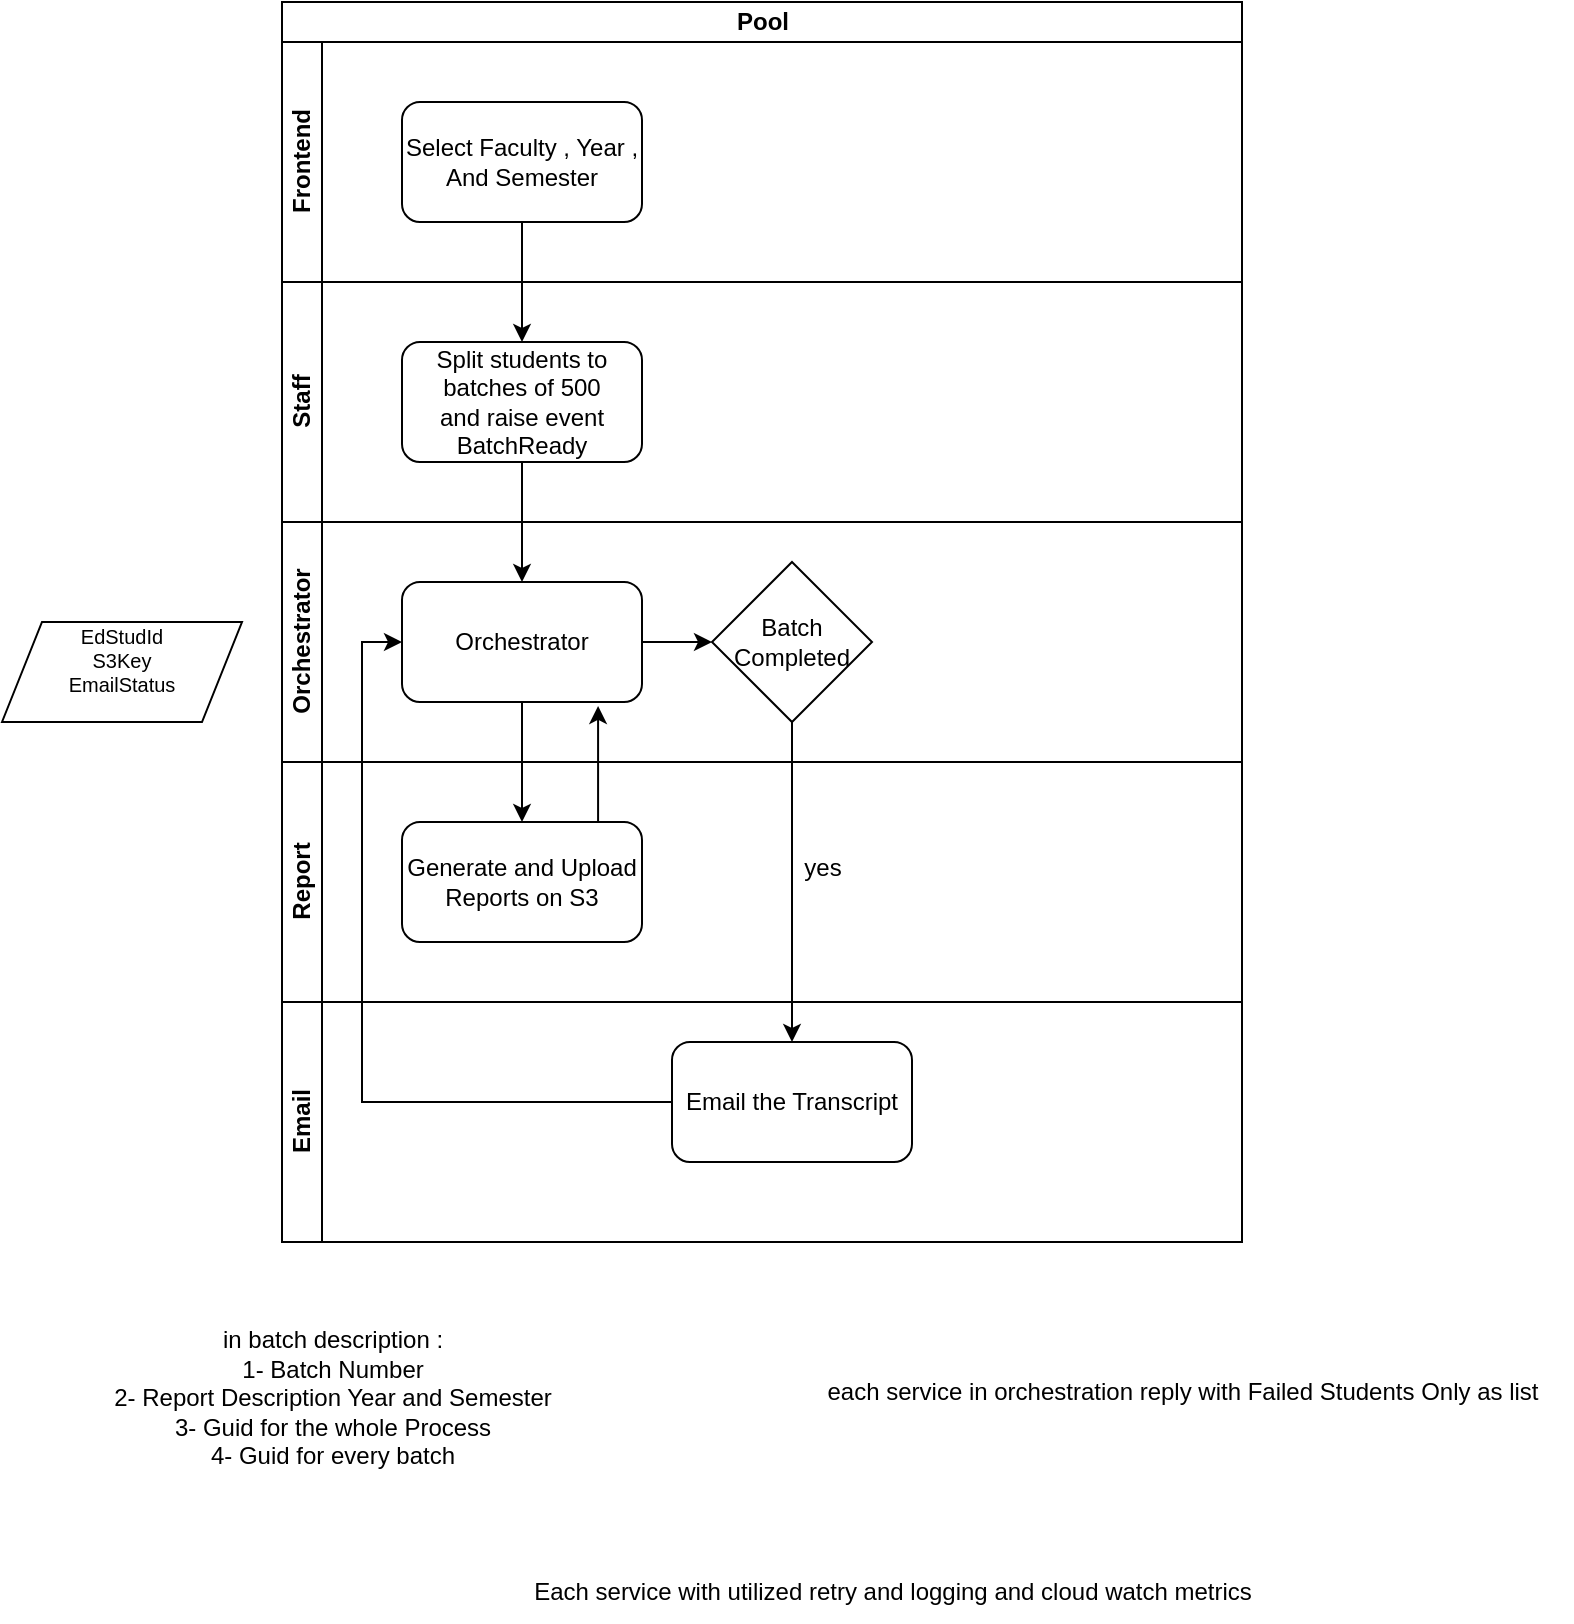 <mxfile version="24.4.10" type="github">
  <diagram name="Page-1" id="Ga56CTa9ZH4yMpa2cVuG">
    <mxGraphModel dx="1194" dy="696" grid="1" gridSize="10" guides="1" tooltips="1" connect="1" arrows="1" fold="1" page="1" pageScale="1" pageWidth="850" pageHeight="1100" math="0" shadow="0">
      <root>
        <mxCell id="0" />
        <mxCell id="1" parent="0" />
        <mxCell id="eyo3Xtz4Q9Di-63ateKD-6" value="Pool" style="swimlane;childLayout=stackLayout;resizeParent=1;resizeParentMax=0;horizontal=1;startSize=20;horizontalStack=0;html=1;" vertex="1" parent="1">
          <mxGeometry x="170" y="20" width="480" height="620" as="geometry" />
        </mxCell>
        <mxCell id="eyo3Xtz4Q9Di-63ateKD-7" value="Frontend" style="swimlane;startSize=20;horizontal=0;html=1;" vertex="1" parent="eyo3Xtz4Q9Di-63ateKD-6">
          <mxGeometry y="20" width="480" height="120" as="geometry" />
        </mxCell>
        <mxCell id="eyo3Xtz4Q9Di-63ateKD-1" value="Select Faculty , Year , And Semester" style="rounded=1;whiteSpace=wrap;html=1;" vertex="1" parent="eyo3Xtz4Q9Di-63ateKD-7">
          <mxGeometry x="60" y="30" width="120" height="60" as="geometry" />
        </mxCell>
        <mxCell id="eyo3Xtz4Q9Di-63ateKD-8" value="&lt;div&gt;Staff&lt;/div&gt;" style="swimlane;startSize=20;horizontal=0;html=1;" vertex="1" parent="eyo3Xtz4Q9Di-63ateKD-6">
          <mxGeometry y="140" width="480" height="120" as="geometry" />
        </mxCell>
        <mxCell id="eyo3Xtz4Q9Di-63ateKD-3" value="Split students to batches of 500&lt;br&gt;and raise event BatchReady" style="rounded=1;whiteSpace=wrap;html=1;" vertex="1" parent="eyo3Xtz4Q9Di-63ateKD-8">
          <mxGeometry x="60" y="30" width="120" height="60" as="geometry" />
        </mxCell>
        <mxCell id="eyo3Xtz4Q9Di-63ateKD-9" value="Orchestrator" style="swimlane;startSize=20;horizontal=0;html=1;" vertex="1" parent="eyo3Xtz4Q9Di-63ateKD-6">
          <mxGeometry y="260" width="480" height="120" as="geometry">
            <mxRectangle y="260" width="480" height="30" as="alternateBounds" />
          </mxGeometry>
        </mxCell>
        <mxCell id="eyo3Xtz4Q9Di-63ateKD-22" style="edgeStyle=orthogonalEdgeStyle;rounded=0;orthogonalLoop=1;jettySize=auto;html=1;entryX=0;entryY=0.5;entryDx=0;entryDy=0;" edge="1" parent="eyo3Xtz4Q9Di-63ateKD-9" source="eyo3Xtz4Q9Di-63ateKD-4" target="eyo3Xtz4Q9Di-63ateKD-21">
          <mxGeometry relative="1" as="geometry" />
        </mxCell>
        <mxCell id="eyo3Xtz4Q9Di-63ateKD-4" value="Orchestrator " style="rounded=1;whiteSpace=wrap;html=1;" vertex="1" parent="eyo3Xtz4Q9Di-63ateKD-9">
          <mxGeometry x="60" y="30" width="120" height="60" as="geometry" />
        </mxCell>
        <mxCell id="eyo3Xtz4Q9Di-63ateKD-21" value="Batch Completed" style="rhombus;whiteSpace=wrap;html=1;" vertex="1" parent="eyo3Xtz4Q9Di-63ateKD-9">
          <mxGeometry x="215" y="20" width="80" height="80" as="geometry" />
        </mxCell>
        <mxCell id="eyo3Xtz4Q9Di-63ateKD-11" value="Report" style="swimlane;startSize=20;horizontal=0;html=1;" vertex="1" parent="eyo3Xtz4Q9Di-63ateKD-6">
          <mxGeometry y="380" width="480" height="120" as="geometry">
            <mxRectangle y="260" width="480" height="30" as="alternateBounds" />
          </mxGeometry>
        </mxCell>
        <mxCell id="eyo3Xtz4Q9Di-63ateKD-14" value="Generate and Upload &lt;br&gt;Reports on S3" style="rounded=1;whiteSpace=wrap;html=1;" vertex="1" parent="eyo3Xtz4Q9Di-63ateKD-11">
          <mxGeometry x="60" y="30" width="120" height="60" as="geometry" />
        </mxCell>
        <mxCell id="eyo3Xtz4Q9Di-63ateKD-2" style="edgeStyle=orthogonalEdgeStyle;rounded=0;orthogonalLoop=1;jettySize=auto;html=1;" edge="1" parent="eyo3Xtz4Q9Di-63ateKD-6" source="eyo3Xtz4Q9Di-63ateKD-1" target="eyo3Xtz4Q9Di-63ateKD-3">
          <mxGeometry relative="1" as="geometry">
            <mxPoint x="200" y="-50" as="targetPoint" />
          </mxGeometry>
        </mxCell>
        <mxCell id="eyo3Xtz4Q9Di-63ateKD-12" style="edgeStyle=orthogonalEdgeStyle;rounded=0;orthogonalLoop=1;jettySize=auto;html=1;" edge="1" parent="eyo3Xtz4Q9Di-63ateKD-6" source="eyo3Xtz4Q9Di-63ateKD-3" target="eyo3Xtz4Q9Di-63ateKD-4">
          <mxGeometry relative="1" as="geometry" />
        </mxCell>
        <mxCell id="eyo3Xtz4Q9Di-63ateKD-15" style="edgeStyle=orthogonalEdgeStyle;rounded=0;orthogonalLoop=1;jettySize=auto;html=1;entryX=0.5;entryY=0;entryDx=0;entryDy=0;" edge="1" parent="eyo3Xtz4Q9Di-63ateKD-6" source="eyo3Xtz4Q9Di-63ateKD-4" target="eyo3Xtz4Q9Di-63ateKD-14">
          <mxGeometry relative="1" as="geometry" />
        </mxCell>
        <mxCell id="eyo3Xtz4Q9Di-63ateKD-17" style="edgeStyle=orthogonalEdgeStyle;rounded=0;orthogonalLoop=1;jettySize=auto;html=1;exitX=0.817;exitY=0;exitDx=0;exitDy=0;exitPerimeter=0;entryX=0.817;entryY=1.033;entryDx=0;entryDy=0;entryPerimeter=0;" edge="1" parent="eyo3Xtz4Q9Di-63ateKD-6" source="eyo3Xtz4Q9Di-63ateKD-14" target="eyo3Xtz4Q9Di-63ateKD-4">
          <mxGeometry relative="1" as="geometry" />
        </mxCell>
        <mxCell id="eyo3Xtz4Q9Di-63ateKD-18" value="Email" style="swimlane;startSize=20;horizontal=0;html=1;" vertex="1" parent="eyo3Xtz4Q9Di-63ateKD-6">
          <mxGeometry y="500" width="480" height="120" as="geometry">
            <mxRectangle y="260" width="480" height="30" as="alternateBounds" />
          </mxGeometry>
        </mxCell>
        <mxCell id="eyo3Xtz4Q9Di-63ateKD-19" value="Email the Transcript" style="rounded=1;whiteSpace=wrap;html=1;" vertex="1" parent="eyo3Xtz4Q9Di-63ateKD-18">
          <mxGeometry x="195" y="20" width="120" height="60" as="geometry" />
        </mxCell>
        <mxCell id="eyo3Xtz4Q9Di-63ateKD-23" style="edgeStyle=orthogonalEdgeStyle;rounded=0;orthogonalLoop=1;jettySize=auto;html=1;" edge="1" parent="eyo3Xtz4Q9Di-63ateKD-6" source="eyo3Xtz4Q9Di-63ateKD-21" target="eyo3Xtz4Q9Di-63ateKD-19">
          <mxGeometry relative="1" as="geometry" />
        </mxCell>
        <mxCell id="eyo3Xtz4Q9Di-63ateKD-25" style="edgeStyle=orthogonalEdgeStyle;rounded=0;orthogonalLoop=1;jettySize=auto;html=1;entryX=0;entryY=0.5;entryDx=0;entryDy=0;" edge="1" parent="eyo3Xtz4Q9Di-63ateKD-6" source="eyo3Xtz4Q9Di-63ateKD-19" target="eyo3Xtz4Q9Di-63ateKD-4">
          <mxGeometry relative="1" as="geometry" />
        </mxCell>
        <mxCell id="eyo3Xtz4Q9Di-63ateKD-13" value="EdStudId&lt;br style=&quot;font-size: 10px;&quot;&gt;S3Key&lt;br style=&quot;font-size: 10px;&quot;&gt;EmailStatus&lt;div style=&quot;font-size: 10px;&quot;&gt;&lt;br style=&quot;font-size: 10px;&quot;&gt;&lt;/div&gt;" style="shape=parallelogram;perimeter=parallelogramPerimeter;whiteSpace=wrap;html=1;fixedSize=1;align=center;fontSize=10;" vertex="1" parent="1">
          <mxGeometry x="30" y="330" width="120" height="50" as="geometry" />
        </mxCell>
        <mxCell id="eyo3Xtz4Q9Di-63ateKD-24" value="yes" style="text;html=1;align=center;verticalAlign=middle;resizable=0;points=[];autosize=1;strokeColor=none;fillColor=none;" vertex="1" parent="1">
          <mxGeometry x="420" y="438" width="40" height="30" as="geometry" />
        </mxCell>
        <mxCell id="eyo3Xtz4Q9Di-63ateKD-26" value="in batch description : &lt;br&gt;1- Batch Number &lt;br&gt;2- Report Description Year and Semester&lt;div&gt;3- Guid for the whole Process&lt;br&gt;4- Guid for every batch&lt;br&gt;&lt;/div&gt;&lt;div&gt;&lt;br/&gt;&lt;/div&gt;" style="text;html=1;align=center;verticalAlign=middle;resizable=0;points=[];autosize=1;strokeColor=none;fillColor=none;" vertex="1" parent="1">
          <mxGeometry x="70" y="675" width="250" height="100" as="geometry" />
        </mxCell>
        <mxCell id="eyo3Xtz4Q9Di-63ateKD-27" value="each service in orchestration reply with Failed Students Only as list" style="text;html=1;align=center;verticalAlign=middle;resizable=0;points=[];autosize=1;strokeColor=none;fillColor=none;" vertex="1" parent="1">
          <mxGeometry x="425" y="700" width="390" height="30" as="geometry" />
        </mxCell>
        <mxCell id="eyo3Xtz4Q9Di-63ateKD-28" value="Each service with utilized retry and logging and cloud watch metrics" style="text;html=1;align=center;verticalAlign=middle;resizable=0;points=[];autosize=1;strokeColor=none;fillColor=none;" vertex="1" parent="1">
          <mxGeometry x="280" y="800" width="390" height="30" as="geometry" />
        </mxCell>
      </root>
    </mxGraphModel>
  </diagram>
</mxfile>

